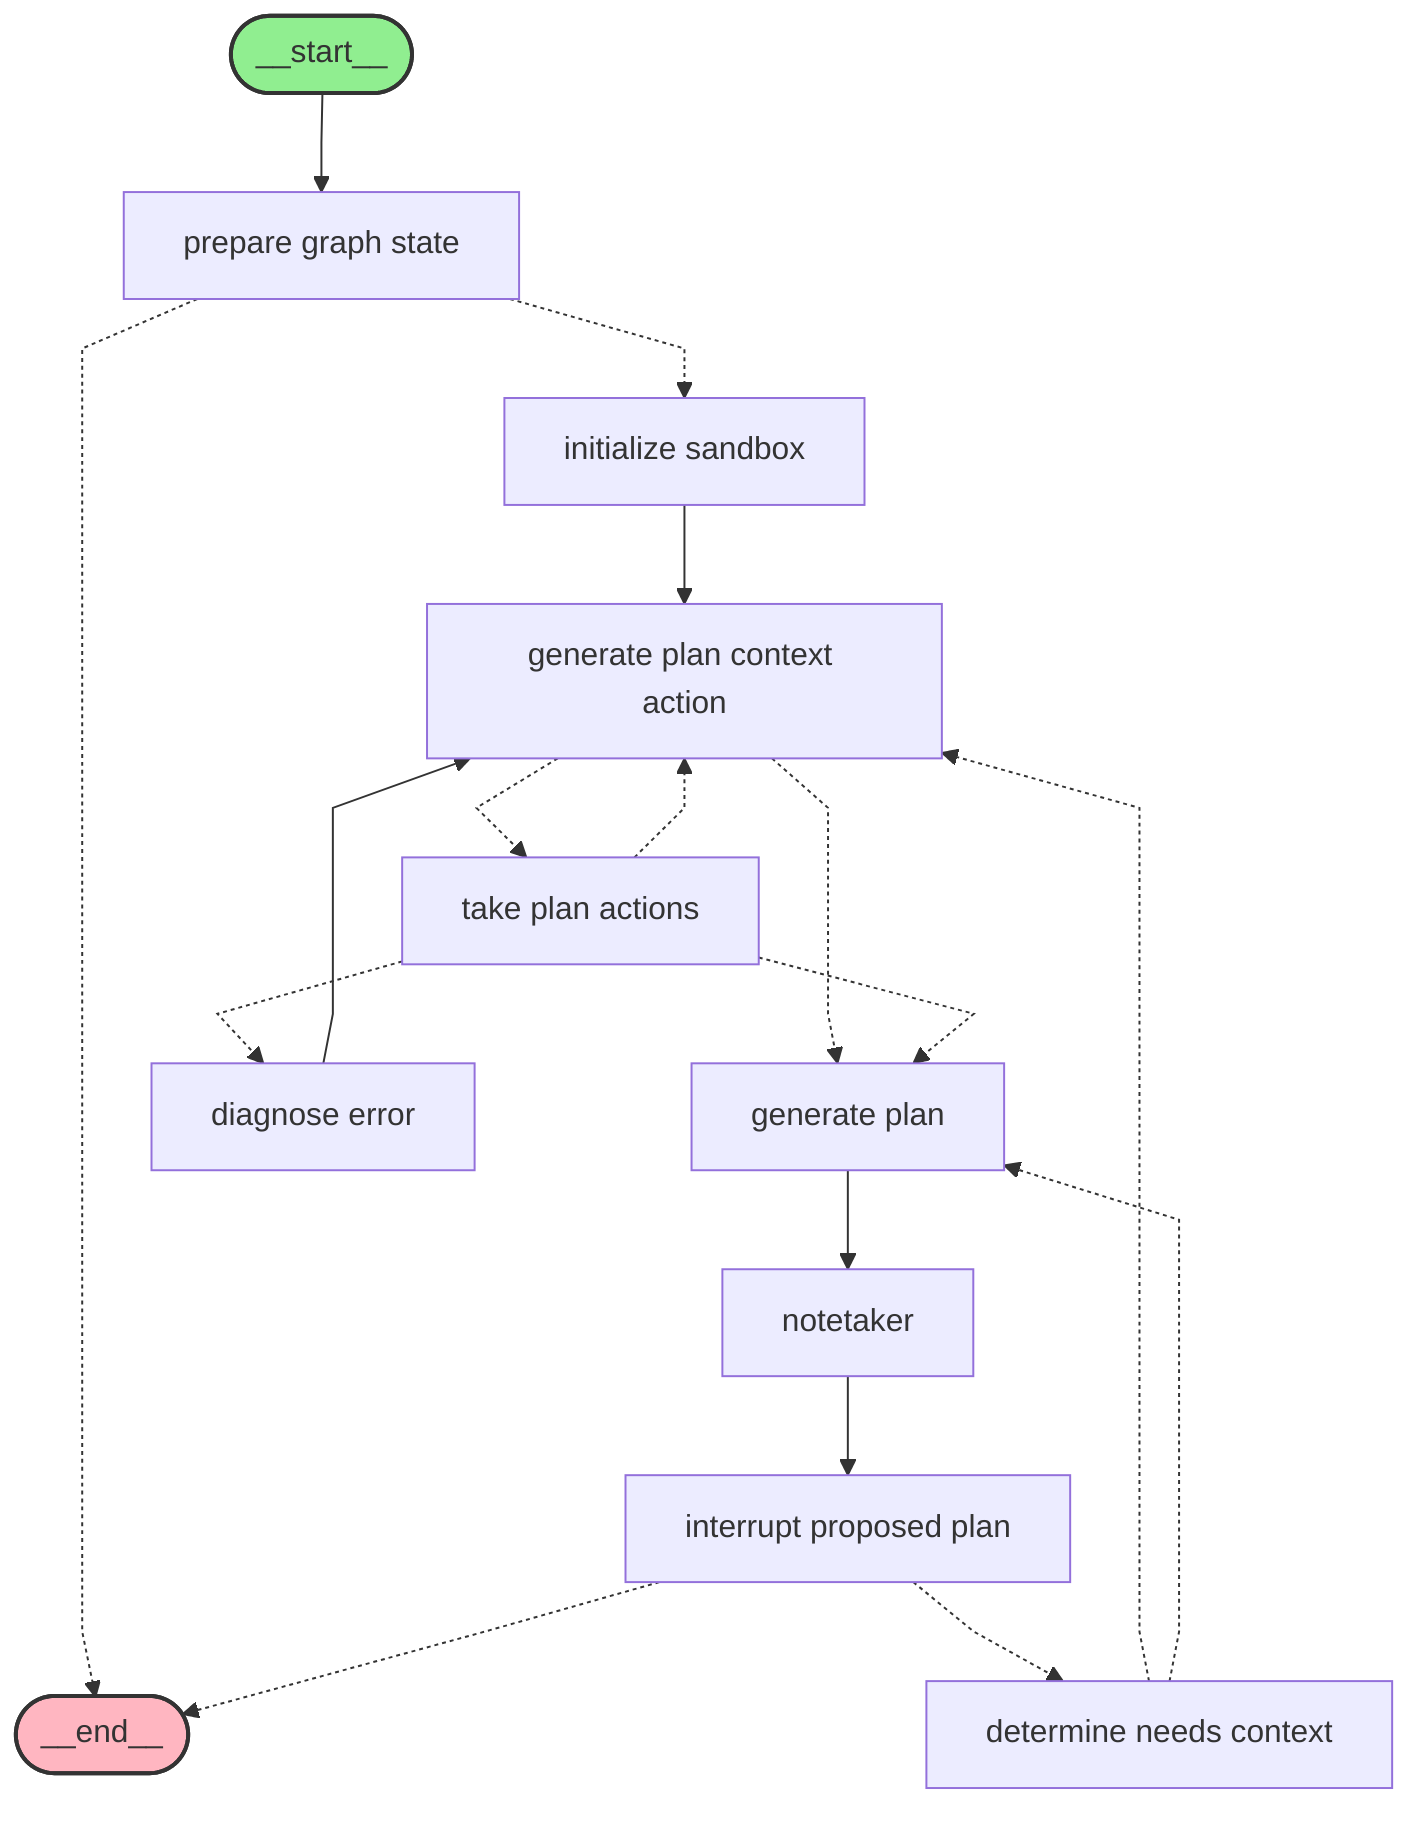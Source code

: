 %%{init: {"flowchart": {"curve": "linear"}}}%%
graph TD;
	__start__([__start__]):::startNode
	preparegraphstate[prepare graph state]
	initializesandbox[initialize sandbox]
	generateplancontextaction[generate plan context action]
	takeplanactions[take plan actions]
	generateplan[generate plan]
	notetaker[notetaker]
	interruptproposedplan[interrupt proposed plan]
	determineneedscontext[determine needs context]
	diagnoseerror[diagnose error]
	__end__([__end__]):::endNode

	__start__ --> preparegraphstate
	diagnoseerror --> generateplancontextaction
	generateplan --> notetaker
	initializesandbox --> generateplancontextaction
	notetaker --> interruptproposedplan

	generateplancontextaction -.-> takeplanactions
	generateplancontextaction -.-> generateplan
	preparegraphstate -.-> __end__
	preparegraphstate -.-> initializesandbox
	takeplanactions -.-> generateplancontextaction
	takeplanactions -.-> diagnoseerror
	takeplanactions -.-> generateplan
	interruptproposedplan -.-> __end__
	interruptproposedplan -.-> determineneedscontext
	determineneedscontext -.-> generateplancontextaction
	determineneedscontext -.-> generateplan

	classDef startNode fill:#90EE90,stroke:#333,stroke-width:2px;
	classDef endNode fill:#FFB6C1,stroke:#333,stroke-width:2px;